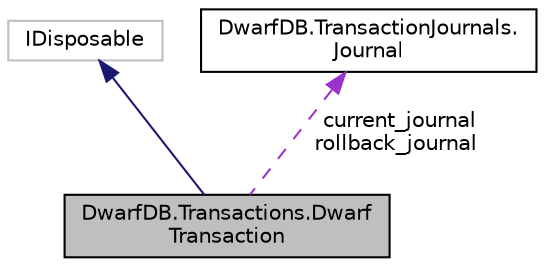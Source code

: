 digraph "DwarfDB.Transactions.DwarfTransaction"
{
  edge [fontname="Helvetica",fontsize="10",labelfontname="Helvetica",labelfontsize="10"];
  node [fontname="Helvetica",fontsize="10",shape=record];
  Node1 [label="DwarfDB.Transactions.Dwarf\lTransaction",height=0.2,width=0.4,color="black", fillcolor="grey75", style="filled", fontcolor="black"];
  Node2 -> Node1 [dir="back",color="midnightblue",fontsize="10",style="solid",fontname="Helvetica"];
  Node2 [label="IDisposable",height=0.2,width=0.4,color="grey75", fillcolor="white", style="filled"];
  Node3 -> Node1 [dir="back",color="darkorchid3",fontsize="10",style="dashed",label=" current_journal\nrollback_journal" ,fontname="Helvetica"];
  Node3 [label="DwarfDB.TransactionJournals.\lJournal",height=0.2,width=0.4,color="black", fillcolor="white", style="filled",URL="$class_dwarf_d_b_1_1_transaction_journals_1_1_journal.html",tooltip="Description of TransactionJournals. "];
}
